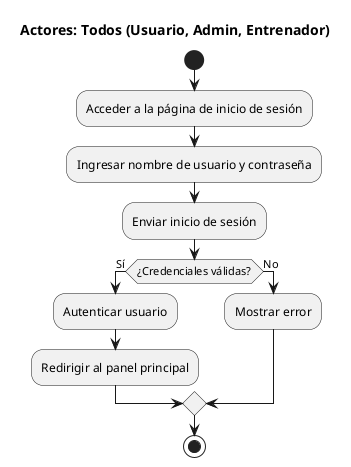 @startuml
title Actores: Todos (Usuario, Admin, Entrenador)
start
:Acceder a la página de inicio de sesión;
:Ingresar nombre de usuario y contraseña;
:Enviar inicio de sesión;
if (¿Credenciales válidas?) then (Sí)
  :Autenticar usuario;
  :Redirigir al panel principal;
else (No)
  :Mostrar error;
endif
stop
@enduml